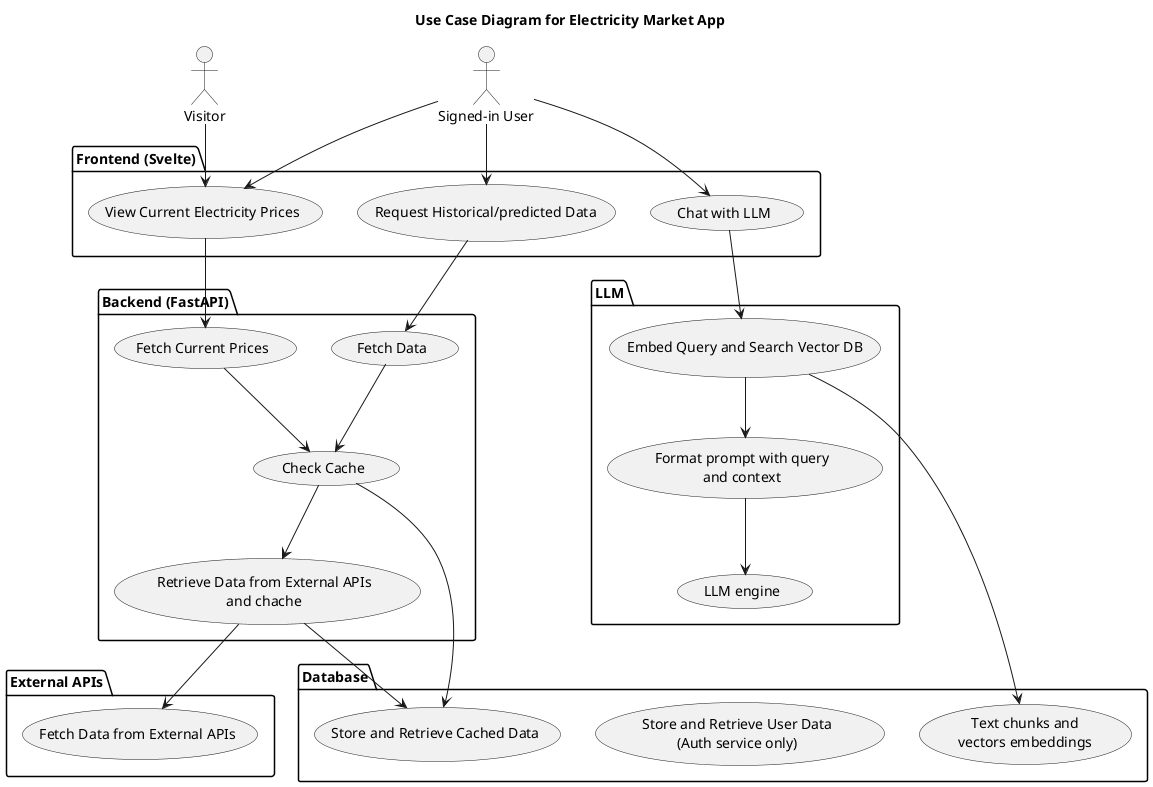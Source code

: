 @startuml
title Use Case Diagram for Electricity Market App

actor "Signed-in User" as User
actor "Visitor" as Visitor

package "Frontend (Svelte)" {
    usecase "View Current Electricity Prices" as ViewPrices
    usecase "Request Historical/predicted Data" as RequestHistorical
    usecase "Chat with LLM" as ChatWithLLM
}

package "Database" {
    usecase "Store and Retrieve Cached Data" as CacheDB
    usecase "Store and Retrieve User Data\n(Auth service only)" as UserDB
    usecase "Text chunks and\nvectors embeddings" as VectorDB
}

package "LLM" {
    usecase "Embed Query and Search Vector DB" as EmbedSearch
    usecase "Format prompt with query\nand context" as PromptLLM
    usecase "LLM engine" as LLMengine
}

package "Backend (FastAPI)" {
    usecase "Fetch Current Prices" as FetchPrices
    usecase "Fetch Data" as FetchData
    usecase "Check Cache" as CheckCache
    usecase "Retrieve Data from External APIs\nand chache" as RetrieveExternal
}

package "External APIs" {
    usecase "Fetch Data from External APIs" as ExternalAPIs
}

Visitor --> ViewPrices
User --> ViewPrices
User --> RequestHistorical
User --> ChatWithLLM

ViewPrices --> FetchPrices
RequestHistorical --> FetchData
FetchPrices --> CheckCache
FetchData --> CheckCache
CheckCache --> CacheDB
CheckCache --> RetrieveExternal
RetrieveExternal --> CacheDB
RetrieveExternal --> ExternalAPIs

ChatWithLLM --> EmbedSearch
EmbedSearch --> VectorDB
EmbedSearch --> PromptLLM
PromptLLM --> LLMengine
@enduml
